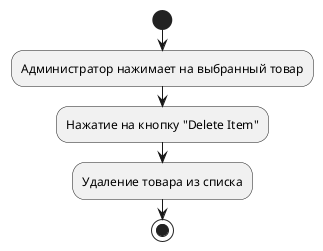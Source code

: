 @startuml
'https://plantuml.com/activity-diagram-beta

start
:Администратор нажимает на выбранный товар;
:Нажатие на кнопку "Delete Item";
:Удаление товара из списка;
stop

@enduml
